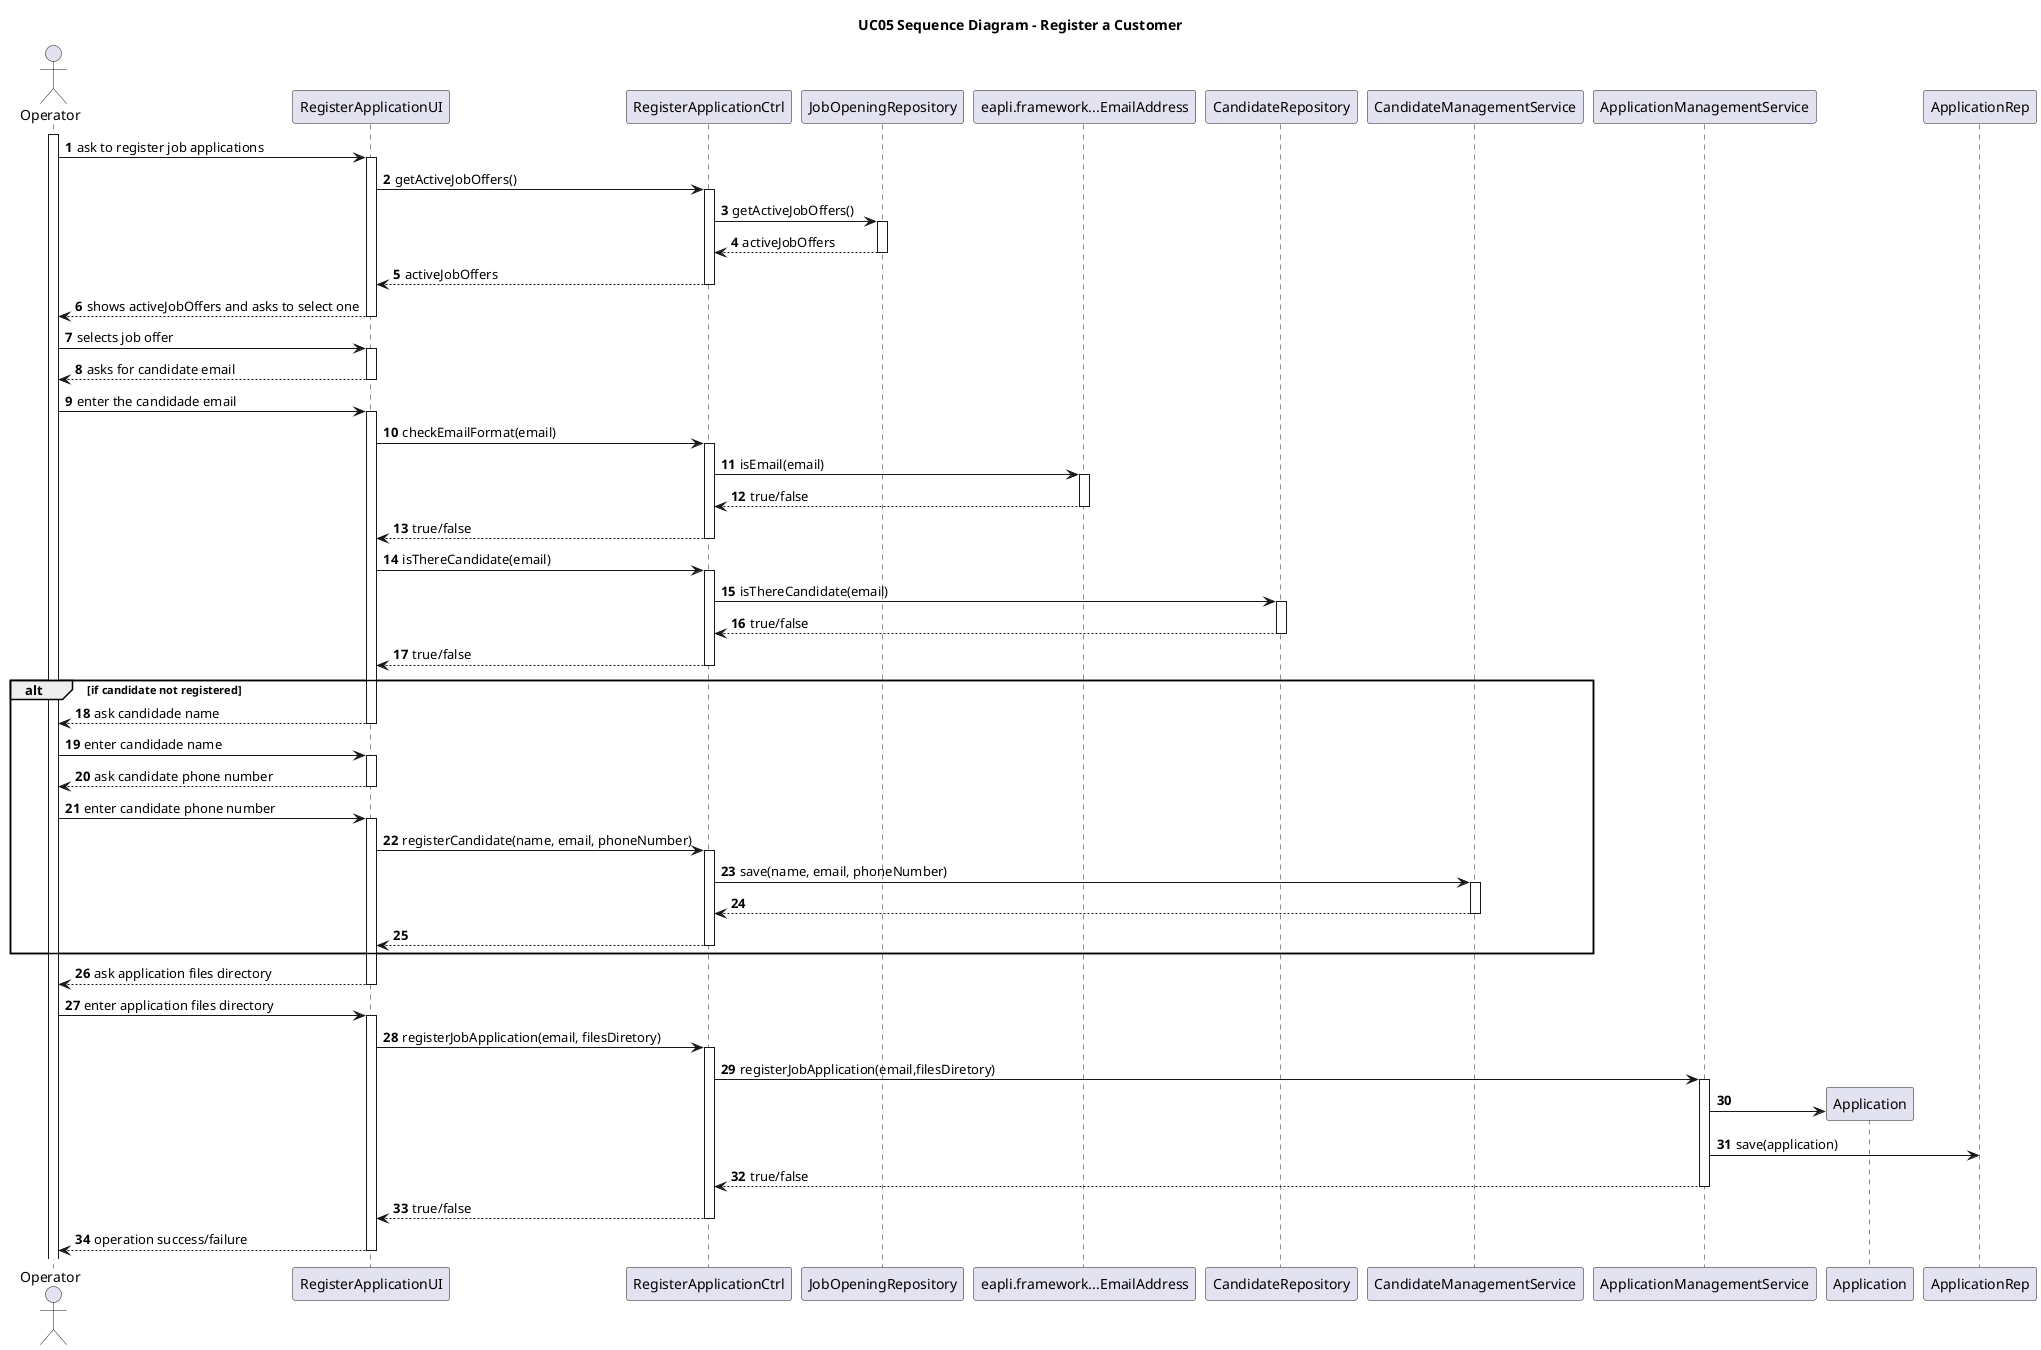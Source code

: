 @startuml
'https://plantuml.com/sequence-diagram

title UC05 Sequence Diagram - Register a Customer
autonumber

actor Operator as actor
participant RegisterApplicationUI as ui
participant RegisterApplicationCtrl as ctrl
participant JobOpeningRepository as job_rep
participant "eapli.framework...EmailAddress" as email
participant CandidateRepository as candidate_rep
participant CandidateManagementService as cand_service
participant ApplicationManagementService as app_service
participant Application as app
participant ApplicationRep as app_rep

activate actor
actor -> ui: ask to register job applications

activate ui
ui -> ctrl: getActiveJobOffers()

activate ctrl
ctrl -> job_rep: getActiveJobOffers()

activate job_rep
job_rep --> ctrl: activeJobOffers
deactivate

ctrl-->ui:activeJobOffers
deactivate

ui-->actor: shows activeJobOffers and asks to select one
deactivate

actor->ui: selects job offer

activate ui
ui-->actor:asks for candidate email
deactivate

actor -> ui: enter the candidade email

activate ui
ui->ctrl:checkEmailFormat(email)

activate ctrl
ctrl->email:isEmail(email)

activate email
email-->ctrl:true/false
deactivate

ctrl-->ui:true/false
deactivate

ui->ctrl:isThereCandidate(email)

activate ctrl
ctrl->candidate_rep:isThereCandidate(email)

activate candidate_rep
candidate_rep-->ctrl:true/false
deactivate

ctrl-->ui:true/false
deactivate

alt if candidate not registered
ui --> actor: ask candidade name
deactivate

actor -> ui: enter candidade name

activate ui
ui --> actor: ask candidate phone number
deactivate

actor->ui: enter candidate phone number
activate ui

ui->ctrl:registerCandidate(name, email, phoneNumber)

activate ctrl
ctrl->cand_service:save(name, email, phoneNumber)

activate cand_service
cand_service-->ctrl
deactivate

ctrl-->ui
deactivate
end

ui --> actor: ask application files directory
deactivate

actor -> ui: enter application files directory

activate ui
ui->ctrl:registerJobApplication(email, filesDiretory)

activate ctrl
ctrl->app_service:registerJobApplication(email,filesDiretory)

activate app_service
app_service->app**
app_service->app_rep:save(application)
app_service-->ctrl:true/false
deactivate

ctrl-->ui:true/false
deactivate

ui-->actor: operation success/failure
deactivate

@enduml